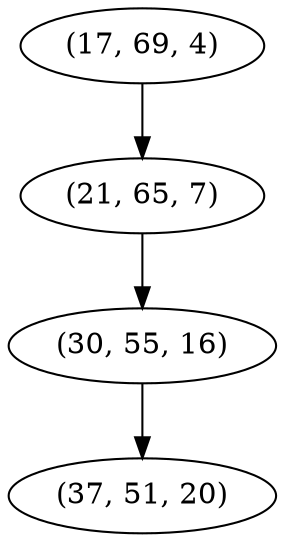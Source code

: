 digraph tree {
    "(17, 69, 4)";
    "(21, 65, 7)";
    "(30, 55, 16)";
    "(37, 51, 20)";
    "(17, 69, 4)" -> "(21, 65, 7)";
    "(21, 65, 7)" -> "(30, 55, 16)";
    "(30, 55, 16)" -> "(37, 51, 20)";
}
